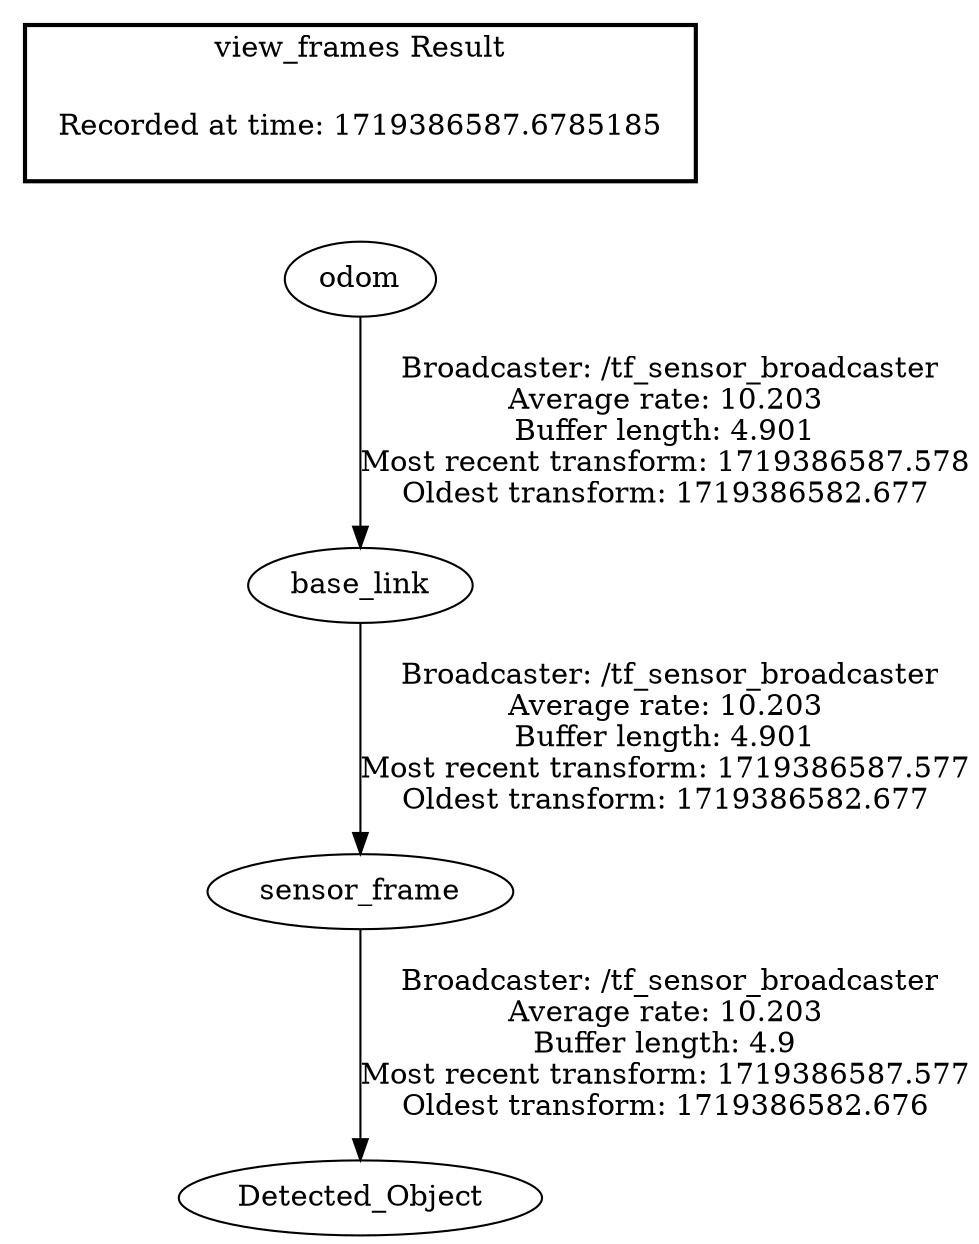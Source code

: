 digraph G {
"sensor_frame" -> "Detected_Object"[label=" Broadcaster: /tf_sensor_broadcaster\nAverage rate: 10.203\nBuffer length: 4.9\nMost recent transform: 1719386587.577\nOldest transform: 1719386582.676\n"];
"base_link" -> "sensor_frame"[label=" Broadcaster: /tf_sensor_broadcaster\nAverage rate: 10.203\nBuffer length: 4.901\nMost recent transform: 1719386587.577\nOldest transform: 1719386582.677\n"];
"odom" -> "base_link"[label=" Broadcaster: /tf_sensor_broadcaster\nAverage rate: 10.203\nBuffer length: 4.901\nMost recent transform: 1719386587.578\nOldest transform: 1719386582.677\n"];
edge [style=invis];
 subgraph cluster_legend { style=bold; color=black; label ="view_frames Result";
"Recorded at time: 1719386587.6785185"[ shape=plaintext ] ;
}->"odom";
}